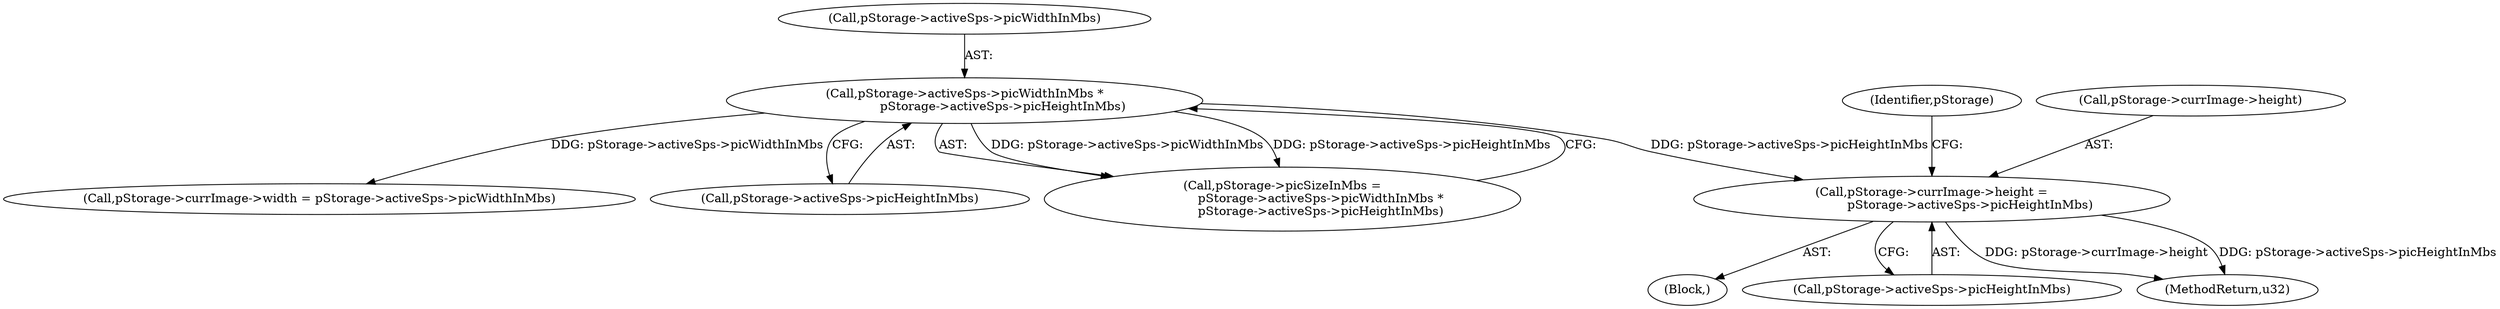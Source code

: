 digraph "0_Android_60547808ca4e9cfac50028c00c58a6ceb2319301@pointer" {
"1000528" [label="(Call,pStorage->currImage->height =\n                    pStorage->activeSps->picHeightInMbs)"];
"1000506" [label="(Call,pStorage->activeSps->picWidthInMbs *\n                    pStorage->activeSps->picHeightInMbs)"];
"1000528" [label="(Call,pStorage->currImage->height =\n                    pStorage->activeSps->picHeightInMbs)"];
"1000507" [label="(Call,pStorage->activeSps->picWidthInMbs)"];
"1000517" [label="(Call,pStorage->currImage->width = pStorage->activeSps->picWidthInMbs)"];
"1000512" [label="(Call,pStorage->activeSps->picHeightInMbs)"];
"1000502" [label="(Call,pStorage->picSizeInMbs =\n                    pStorage->activeSps->picWidthInMbs *\n                    pStorage->activeSps->picHeightInMbs)"];
"1000467" [label="(Block,)"];
"1000541" [label="(Identifier,pStorage)"];
"1000529" [label="(Call,pStorage->currImage->height)"];
"1000506" [label="(Call,pStorage->activeSps->picWidthInMbs *\n                    pStorage->activeSps->picHeightInMbs)"];
"1000534" [label="(Call,pStorage->activeSps->picHeightInMbs)"];
"1000568" [label="(MethodReturn,u32)"];
"1000528" -> "1000467"  [label="AST: "];
"1000528" -> "1000534"  [label="CFG: "];
"1000529" -> "1000528"  [label="AST: "];
"1000534" -> "1000528"  [label="AST: "];
"1000541" -> "1000528"  [label="CFG: "];
"1000528" -> "1000568"  [label="DDG: pStorage->currImage->height"];
"1000528" -> "1000568"  [label="DDG: pStorage->activeSps->picHeightInMbs"];
"1000506" -> "1000528"  [label="DDG: pStorage->activeSps->picHeightInMbs"];
"1000506" -> "1000502"  [label="AST: "];
"1000506" -> "1000512"  [label="CFG: "];
"1000507" -> "1000506"  [label="AST: "];
"1000512" -> "1000506"  [label="AST: "];
"1000502" -> "1000506"  [label="CFG: "];
"1000506" -> "1000502"  [label="DDG: pStorage->activeSps->picWidthInMbs"];
"1000506" -> "1000502"  [label="DDG: pStorage->activeSps->picHeightInMbs"];
"1000506" -> "1000517"  [label="DDG: pStorage->activeSps->picWidthInMbs"];
}
